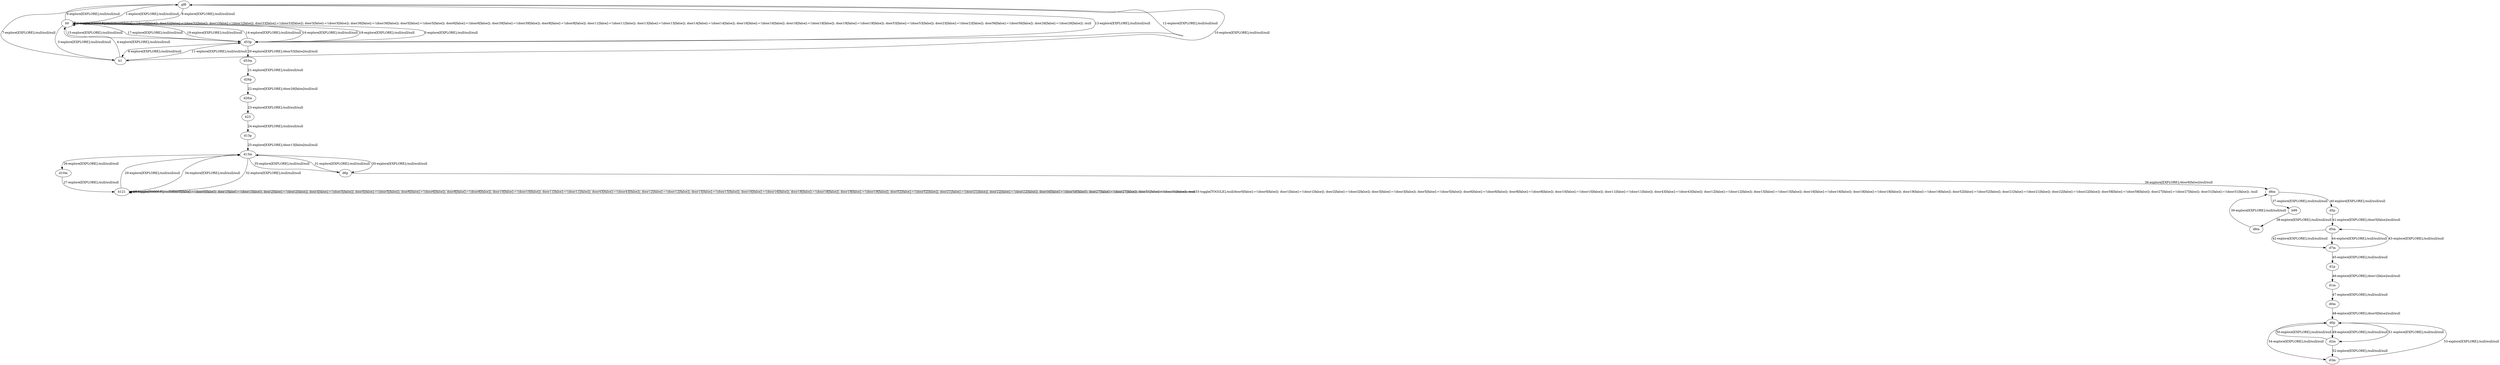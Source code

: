 # Total number of goals covered by this test: 1
# d3m --> d0p

digraph g {
"gf8" -> "b0" [label = "1-explore[EXPLORE];/null/null/null"];
"b0" -> "b0" [label = "2-toggle[TOGGLE];/null/door0[false]:=!(door0[false]); door32[false]:=!(door32[false]); door1[false]:=!(door1[false]); door33[false]:=!(door33[false]); door3[false]:=!(door3[false]); door36[false]:=!(door36[false]); door5[false]:=!(door5[false]); door6[false]:=!(door6[false]); door39[false]:=!(door39[false]); door8[false]:=!(door8[false]); door11[false]:=!(door11[false]); door13[false]:=!(door13[false]); door14[false]:=!(door14[false]); door16[false]:=!(door16[false]); door18[false]:=!(door18[false]); door19[false]:=!(door19[false]); door53[false]:=!(door53[false]); door23[false]:=!(door23[false]); door56[false]:=!(door56[false]); door26[false]:=!(door26[false]); /null"];
"b0" -> "b1" [label = "3-explore[EXPLORE];/null/null/null"];
"b1" -> "b0" [label = "4-explore[EXPLORE];/null/null/null"];
"b0" -> "d53p" [label = "5-explore[EXPLORE];/null/null/null"];
"d53p" -> "b1" [label = "6-explore[EXPLORE];/null/null/null"];
"b1" -> "gf8" [label = "7-explore[EXPLORE];/null/null/null"];
"gf8" -> "b0" [label = "8-explore[EXPLORE];/null/null/null"];
"b0" -> "gf8" [label = "9-explore[EXPLORE];/null/null/null"];
"gf8" -> "b1" [label = "10-explore[EXPLORE];/null/null/null"];
"b1" -> "d53p" [label = "11-explore[EXPLORE];/null/null/null"];
"d53p" -> "gf8" [label = "12-explore[EXPLORE];/null/null/null"];
"gf8" -> "d53p" [label = "13-explore[EXPLORE];/null/null/null"];
"d53p" -> "b0" [label = "14-explore[EXPLORE];/null/null/null"];
"b0" -> "d53p" [label = "15-explore[EXPLORE];/null/null/null"];
"d53p" -> "b0" [label = "16-explore[EXPLORE];/null/null/null"];
"b0" -> "d53p" [label = "17-explore[EXPLORE];/null/null/null"];
"d53p" -> "b0" [label = "18-explore[EXPLORE];/null/null/null"];
"b0" -> "d53p" [label = "19-explore[EXPLORE];/null/null/null"];
"d53p" -> "d53m" [label = "20-explore[EXPLORE];/door53[false]/null/null"];
"d53m" -> "d26p" [label = "21-explore[EXPLORE];/null/null/null"];
"d26p" -> "d26m" [label = "22-explore[EXPLORE];/door26[false]/null/null"];
"d26m" -> "b23" [label = "23-explore[EXPLORE];/null/null/null"];
"b23" -> "d13p" [label = "24-explore[EXPLORE];/null/null/null"];
"d13p" -> "d13m" [label = "25-explore[EXPLORE];/door13[false]/null/null"];
"d13m" -> "d10m" [label = "26-explore[EXPLORE];/null/null/null"];
"d10m" -> "b121" [label = "27-explore[EXPLORE];/null/null/null"];
"b121" -> "b121" [label = "28-toggle[TOGGLE];/null/door0[false]:=!(door0[false]); door1[false]:=!(door1[false]); door2[false]:=!(door2[false]); door3[false]:=!(door3[false]); door5[false]:=!(door5[false]); door6[false]:=!(door6[false]); door8[false]:=!(door8[false]); door10[false]:=!(door10[false]); door11[false]:=!(door11[false]); door43[false]:=!(door43[false]); door12[false]:=!(door12[false]); door15[false]:=!(door15[false]); door16[false]:=!(door16[false]); door18[false]:=!(door18[false]); door19[false]:=!(door19[false]); door52[false]:=!(door52[false]); door21[false]:=!(door21[false]); door22[false]:=!(door22[false]); door58[false]:=!(door58[false]); door27[false]:=!(door27[false]); door31[false]:=!(door31[false]); /null"];
"b121" -> "d13m" [label = "29-explore[EXPLORE];/null/null/null"];
"d13m" -> "d6p" [label = "30-explore[EXPLORE];/null/null/null"];
"d6p" -> "d13m" [label = "31-explore[EXPLORE];/null/null/null"];
"d13m" -> "b121" [label = "32-explore[EXPLORE];/null/null/null"];
"b121" -> "b121" [label = "33-toggle[TOGGLE];/null/door0[false]:=!(door0[false]); door1[false]:=!(door1[false]); door2[false]:=!(door2[false]); door3[false]:=!(door3[false]); door5[false]:=!(door5[false]); door6[false]:=!(door6[false]); door8[false]:=!(door8[false]); door10[false]:=!(door10[false]); door11[false]:=!(door11[false]); door43[false]:=!(door43[false]); door12[false]:=!(door12[false]); door15[false]:=!(door15[false]); door16[false]:=!(door16[false]); door18[false]:=!(door18[false]); door19[false]:=!(door19[false]); door52[false]:=!(door52[false]); door21[false]:=!(door21[false]); door22[false]:=!(door22[false]); door58[false]:=!(door58[false]); door27[false]:=!(door27[false]); door31[false]:=!(door31[false]); /null"];
"b121" -> "d13m" [label = "34-explore[EXPLORE];/null/null/null"];
"d13m" -> "d6p" [label = "35-explore[EXPLORE];/null/null/null"];
"d6p" -> "d6m" [label = "36-explore[EXPLORE];/door6[false]/null/null"];
"d6m" -> "b99" [label = "37-explore[EXPLORE];/null/null/null"];
"b99" -> "d8m" [label = "38-explore[EXPLORE];/null/null/null"];
"d8m" -> "d6m" [label = "39-explore[EXPLORE];/null/null/null"];
"d6m" -> "d5p" [label = "40-explore[EXPLORE];/null/null/null"];
"d5p" -> "d5m" [label = "41-explore[EXPLORE];/door5[false]/null/null"];
"d5m" -> "d7m" [label = "42-explore[EXPLORE];/null/null/null"];
"d7m" -> "d5m" [label = "43-explore[EXPLORE];/null/null/null"];
"d5m" -> "d7m" [label = "44-explore[EXPLORE];/null/null/null"];
"d7m" -> "d1p" [label = "45-explore[EXPLORE];/null/null/null"];
"d1p" -> "d1m" [label = "46-explore[EXPLORE];/door1[false]/null/null"];
"d1m" -> "d0m" [label = "47-explore[EXPLORE];/null/null/null"];
"d0m" -> "d0p" [label = "48-explore[EXPLORE];/door0[false]/null/null"];
"d0p" -> "d2m" [label = "49-explore[EXPLORE];/null/null/null"];
"d2m" -> "d0p" [label = "50-explore[EXPLORE];/null/null/null"];
"d0p" -> "d2m" [label = "51-explore[EXPLORE];/null/null/null"];
"d2m" -> "d3m" [label = "52-explore[EXPLORE];/null/null/null"];
"d3m" -> "d0p" [label = "53-explore[EXPLORE];/null/null/null"];
"d0p" -> "d3m" [label = "54-explore[EXPLORE];/null/null/null"];
}